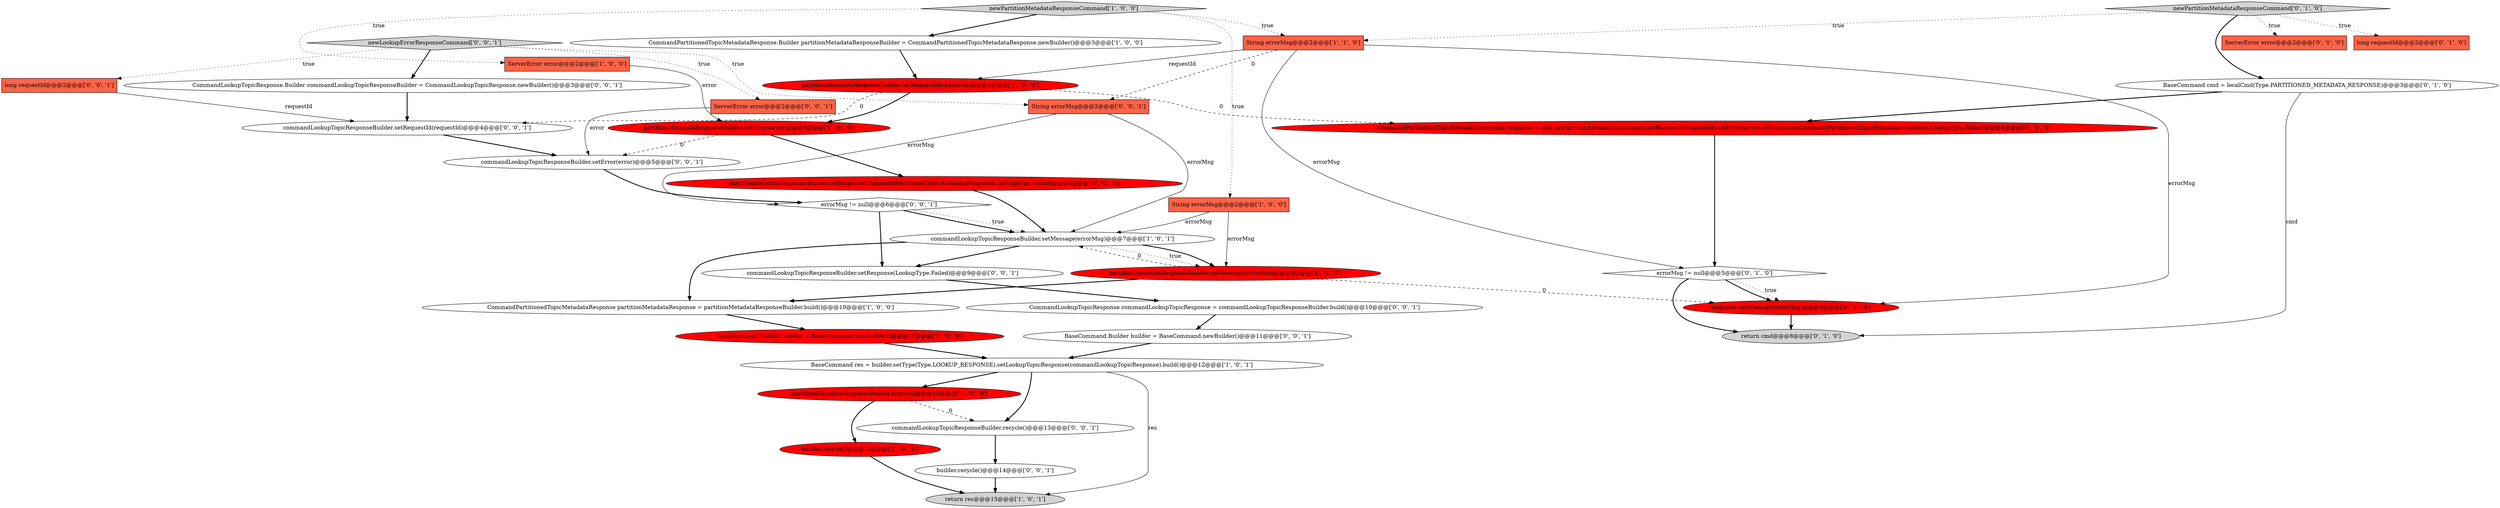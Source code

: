 digraph {
17 [style = filled, label = "ServerError error@@@2@@@['0', '1', '0']", fillcolor = tomato, shape = box image = "AAA0AAABBB2BBB"];
13 [style = filled, label = "partitionMetadataResponseBuilder.setMessage(errorMsg)@@@8@@@['1', '0', '0']", fillcolor = red, shape = ellipse image = "AAA1AAABBB1BBB"];
29 [style = filled, label = "CommandLookupTopicResponse.Builder commandLookupTopicResponseBuilder = CommandLookupTopicResponse.newBuilder()@@@3@@@['0', '0', '1']", fillcolor = white, shape = ellipse image = "AAA0AAABBB3BBB"];
27 [style = filled, label = "commandLookupTopicResponseBuilder.setResponse(LookupType.Failed)@@@9@@@['0', '0', '1']", fillcolor = white, shape = ellipse image = "AAA0AAABBB3BBB"];
33 [style = filled, label = "String errorMsg@@@2@@@['0', '0', '1']", fillcolor = tomato, shape = box image = "AAA0AAABBB3BBB"];
2 [style = filled, label = "partitionMetadataResponseBuilder.recycle()@@@13@@@['1', '0', '0']", fillcolor = red, shape = ellipse image = "AAA1AAABBB1BBB"];
15 [style = filled, label = "return res@@@15@@@['1', '0', '1']", fillcolor = lightgray, shape = ellipse image = "AAA0AAABBB1BBB"];
22 [style = filled, label = "errorMsg != null@@@5@@@['0', '1', '0']", fillcolor = white, shape = diamond image = "AAA0AAABBB2BBB"];
30 [style = filled, label = "CommandLookupTopicResponse commandLookupTopicResponse = commandLookupTopicResponseBuilder.build()@@@10@@@['0', '0', '1']", fillcolor = white, shape = ellipse image = "AAA0AAABBB3BBB"];
1 [style = filled, label = "partitionMetadataResponseBuilder.setResponse(CommandPartitionedTopicMetadataResponse.LookupType.Failed)@@@6@@@['1', '0', '0']", fillcolor = red, shape = ellipse image = "AAA1AAABBB1BBB"];
8 [style = filled, label = "partitionMetadataResponseBuilder.setRequestId(requestId)@@@4@@@['1', '0', '0']", fillcolor = red, shape = ellipse image = "AAA1AAABBB1BBB"];
3 [style = filled, label = "String errorMsg@@@2@@@['1', '0', '0']", fillcolor = tomato, shape = box image = "AAA0AAABBB1BBB"];
28 [style = filled, label = "long requestId@@@2@@@['0', '0', '1']", fillcolor = tomato, shape = box image = "AAA0AAABBB3BBB"];
26 [style = filled, label = "BaseCommand.Builder builder = BaseCommand.newBuilder()@@@11@@@['0', '0', '1']", fillcolor = white, shape = ellipse image = "AAA0AAABBB3BBB"];
34 [style = filled, label = "commandLookupTopicResponseBuilder.recycle()@@@13@@@['0', '0', '1']", fillcolor = white, shape = ellipse image = "AAA0AAABBB3BBB"];
6 [style = filled, label = "CommandPartitionedTopicMetadataResponse partitionMetadataResponse = partitionMetadataResponseBuilder.build()@@@10@@@['1', '0', '0']", fillcolor = white, shape = ellipse image = "AAA0AAABBB1BBB"];
10 [style = filled, label = "builder.recycle()@@@14@@@['1', '0', '0']", fillcolor = red, shape = ellipse image = "AAA1AAABBB1BBB"];
12 [style = filled, label = "String errorMsg@@@2@@@['1', '1', '0']", fillcolor = tomato, shape = box image = "AAA0AAABBB1BBB"];
7 [style = filled, label = "ServerError error@@@2@@@['1', '0', '0']", fillcolor = tomato, shape = box image = "AAA0AAABBB1BBB"];
9 [style = filled, label = "commandLookupTopicResponseBuilder.setMessage(errorMsg)@@@7@@@['1', '0', '1']", fillcolor = white, shape = ellipse image = "AAA0AAABBB1BBB"];
11 [style = filled, label = "newPartitionMetadataResponseCommand['1', '0', '0']", fillcolor = lightgray, shape = diamond image = "AAA0AAABBB1BBB"];
4 [style = filled, label = "partitionMetadataResponseBuilder.setError(error)@@@5@@@['1', '0', '0']", fillcolor = red, shape = ellipse image = "AAA1AAABBB1BBB"];
23 [style = filled, label = "response.setMessage(errorMsg)@@@6@@@['0', '1', '0']", fillcolor = red, shape = ellipse image = "AAA1AAABBB2BBB"];
21 [style = filled, label = "BaseCommand cmd = localCmd(Type.PARTITIONED_METADATA_RESPONSE)@@@3@@@['0', '1', '0']", fillcolor = white, shape = ellipse image = "AAA0AAABBB2BBB"];
16 [style = filled, label = "long requestId@@@2@@@['0', '1', '0']", fillcolor = tomato, shape = box image = "AAA0AAABBB2BBB"];
19 [style = filled, label = "CommandPartitionedTopicMetadataResponse response = cmd.setPartitionMetadataResponse().setRequestId(requestId).setError(error).setResponse(CommandPartitionedTopicMetadataResponse.LookupType.Failed)@@@4@@@['0', '1', '0']", fillcolor = red, shape = ellipse image = "AAA1AAABBB2BBB"];
0 [style = filled, label = "BaseCommand res = builder.setType(Type.LOOKUP_RESPONSE).setLookupTopicResponse(commandLookupTopicResponse).build()@@@12@@@['1', '0', '1']", fillcolor = white, shape = ellipse image = "AAA0AAABBB1BBB"];
36 [style = filled, label = "errorMsg != null@@@6@@@['0', '0', '1']", fillcolor = white, shape = diamond image = "AAA0AAABBB3BBB"];
5 [style = filled, label = "CommandPartitionedTopicMetadataResponse.Builder partitionMetadataResponseBuilder = CommandPartitionedTopicMetadataResponse.newBuilder()@@@3@@@['1', '0', '0']", fillcolor = white, shape = ellipse image = "AAA0AAABBB1BBB"];
18 [style = filled, label = "return cmd@@@8@@@['0', '1', '0']", fillcolor = lightgray, shape = ellipse image = "AAA0AAABBB2BBB"];
32 [style = filled, label = "builder.recycle()@@@14@@@['0', '0', '1']", fillcolor = white, shape = ellipse image = "AAA0AAABBB3BBB"];
24 [style = filled, label = "commandLookupTopicResponseBuilder.setError(error)@@@5@@@['0', '0', '1']", fillcolor = white, shape = ellipse image = "AAA0AAABBB3BBB"];
14 [style = filled, label = "BaseCommand.Builder builder = BaseCommand.newBuilder()@@@11@@@['1', '0', '0']", fillcolor = red, shape = ellipse image = "AAA1AAABBB1BBB"];
20 [style = filled, label = "newPartitionMetadataResponseCommand['0', '1', '0']", fillcolor = lightgray, shape = diamond image = "AAA0AAABBB2BBB"];
25 [style = filled, label = "commandLookupTopicResponseBuilder.setRequestId(requestId)@@@4@@@['0', '0', '1']", fillcolor = white, shape = ellipse image = "AAA0AAABBB3BBB"];
35 [style = filled, label = "newLookupErrorResponseCommand['0', '0', '1']", fillcolor = lightgray, shape = diamond image = "AAA0AAABBB3BBB"];
31 [style = filled, label = "ServerError error@@@2@@@['0', '0', '1']", fillcolor = tomato, shape = box image = "AAA0AAABBB3BBB"];
11->7 [style = dotted, label="true"];
33->9 [style = solid, label="errorMsg"];
5->8 [style = bold, label=""];
8->19 [style = dashed, label="0"];
12->33 [style = dashed, label="0"];
10->15 [style = bold, label=""];
36->9 [style = bold, label=""];
28->25 [style = solid, label="requestId"];
21->19 [style = bold, label=""];
35->29 [style = bold, label=""];
22->23 [style = dotted, label="true"];
20->17 [style = dotted, label="true"];
3->9 [style = solid, label="errorMsg"];
0->15 [style = solid, label="res"];
27->30 [style = bold, label=""];
0->2 [style = bold, label=""];
30->26 [style = bold, label=""];
11->12 [style = dotted, label="true"];
29->25 [style = bold, label=""];
13->9 [style = dashed, label="0"];
35->33 [style = dotted, label="true"];
2->10 [style = bold, label=""];
12->22 [style = solid, label="errorMsg"];
31->24 [style = solid, label="error"];
22->23 [style = bold, label=""];
35->31 [style = dotted, label="true"];
13->23 [style = dashed, label="0"];
33->36 [style = solid, label="errorMsg"];
1->9 [style = bold, label=""];
9->6 [style = bold, label=""];
20->21 [style = bold, label=""];
6->14 [style = bold, label=""];
9->27 [style = bold, label=""];
0->34 [style = bold, label=""];
25->24 [style = bold, label=""];
11->5 [style = bold, label=""];
24->36 [style = bold, label=""];
26->0 [style = bold, label=""];
22->18 [style = bold, label=""];
36->27 [style = bold, label=""];
14->0 [style = bold, label=""];
7->4 [style = solid, label="error"];
9->13 [style = dotted, label="true"];
32->15 [style = bold, label=""];
12->23 [style = solid, label="errorMsg"];
2->34 [style = dashed, label="0"];
35->28 [style = dotted, label="true"];
8->25 [style = dashed, label="0"];
34->32 [style = bold, label=""];
12->8 [style = solid, label="requestId"];
4->1 [style = bold, label=""];
20->12 [style = dotted, label="true"];
8->4 [style = bold, label=""];
13->6 [style = bold, label=""];
4->24 [style = dashed, label="0"];
11->3 [style = dotted, label="true"];
3->13 [style = solid, label="errorMsg"];
19->22 [style = bold, label=""];
23->18 [style = bold, label=""];
36->9 [style = dotted, label="true"];
20->16 [style = dotted, label="true"];
9->13 [style = bold, label=""];
21->18 [style = solid, label="cmd"];
}
